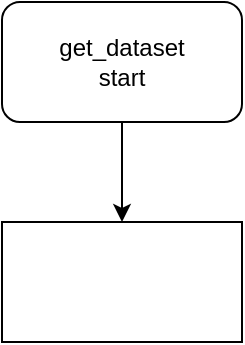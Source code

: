 <mxfile version="20.7.4" type="device"><diagram id="zQb443m_LJGmaXHZwveo" name="Page-1"><mxGraphModel dx="1647" dy="904" grid="1" gridSize="10" guides="1" tooltips="1" connect="1" arrows="1" fold="1" page="1" pageScale="1" pageWidth="3300" pageHeight="2339" math="0" shadow="0"><root><mxCell id="0"/><mxCell id="1" parent="0"/><mxCell id="P0grNaX2OXtgU-wdNZTj-3" style="edgeStyle=orthogonalEdgeStyle;rounded=0;orthogonalLoop=1;jettySize=auto;html=1;exitX=0.5;exitY=1;exitDx=0;exitDy=0;entryX=0.5;entryY=0;entryDx=0;entryDy=0;" edge="1" parent="1" source="P0grNaX2OXtgU-wdNZTj-1" target="P0grNaX2OXtgU-wdNZTj-2"><mxGeometry relative="1" as="geometry"/></mxCell><mxCell id="P0grNaX2OXtgU-wdNZTj-1" value="get_dataset&lt;br&gt;start" style="rounded=1;whiteSpace=wrap;html=1;" vertex="1" parent="1"><mxGeometry x="360" y="130" width="120" height="60" as="geometry"/></mxCell><mxCell id="P0grNaX2OXtgU-wdNZTj-2" value="" style="rounded=0;whiteSpace=wrap;html=1;" vertex="1" parent="1"><mxGeometry x="360" y="240" width="120" height="60" as="geometry"/></mxCell></root></mxGraphModel></diagram></mxfile>